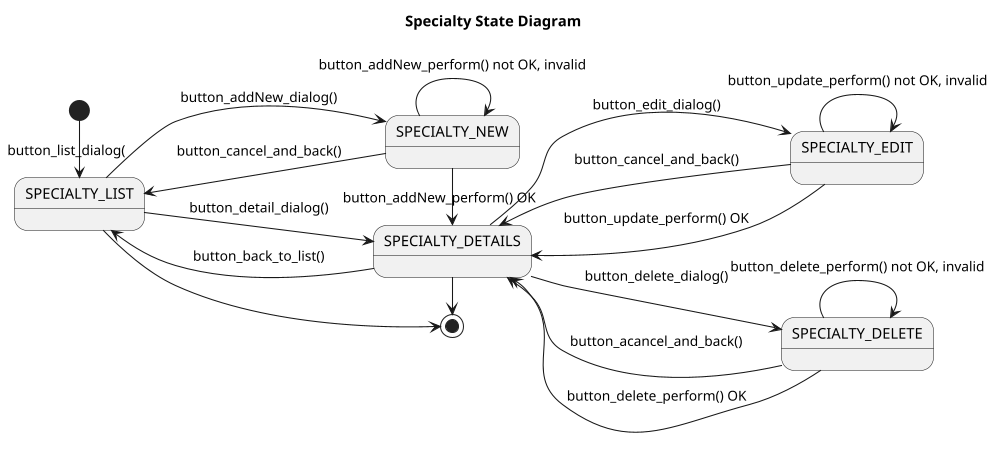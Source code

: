 @startuml

title Specialty State Diagram

'https://plantuml.com/state-diagram

left to right direction
'top to bottom direction

scale 1000 width

[*] -> SPECIALTY_LIST: button_list_dialog(

SPECIALTY_LIST --> SPECIALTY_NEW : button_addNew_dialog()
SPECIALTY_NEW --> SPECIALTY_LIST: button_cancel_and_back()
state SPECIALTY_NEW {
    SPECIALTY_NEW --> SPECIALTY_NEW : button_addNew_perform() not OK, invalid
}
SPECIALTY_NEW -> SPECIALTY_DETAILS: button_addNew_perform() OK


SPECIALTY_LIST -> SPECIALTY_DETAILS: button_detail_dialog()
SPECIALTY_DETAILS --> SPECIALTY_LIST: button_back_to_list()

SPECIALTY_DETAILS --> SPECIALTY_EDIT: button_edit_dialog()
SPECIALTY_EDIT --> SPECIALTY_DETAILS: button_cancel_and_back()
state SPECIALTY_EDIT {
    SPECIALTY_EDIT --> SPECIALTY_EDIT: button_update_perform() not OK, invalid
}
SPECIALTY_EDIT --> SPECIALTY_DETAILS: button_update_perform() OK

SPECIALTY_DETAILS --> SPECIALTY_DELETE: button_delete_dialog()
SPECIALTY_DELETE --> SPECIALTY_DETAILS: button_acancel_and_back()
state SPECIALTY_DELETE {
    SPECIALTY_DELETE --> SPECIALTY_DELETE: button_delete_perform() not OK, invalid
}
SPECIALTY_DELETE --> SPECIALTY_DETAILS: button_delete_perform() OK

SPECIALTY_LIST -> [*]
SPECIALTY_DETAILS -> [*]

@enduml